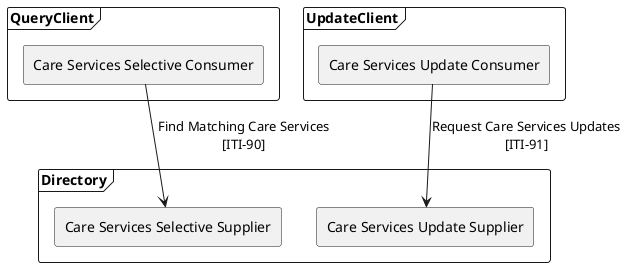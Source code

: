 @startuml
hide footbox

frame QueryClient {
agent "Care Services Selective Consumer" as Query
}

frame UpdateClient {
  agent "Care Services Update Consumer" as Consumer
}

frame Directory {
agent "Care Services Selective Supplier" as Selective
agent "Care Services Update Supplier" as Supplier
}

Query --> Selective: Find Matching Care Services\n[ITI-90]
Consumer --> Supplier: Request Care Services Updates\n[ITI-91]

@enduml